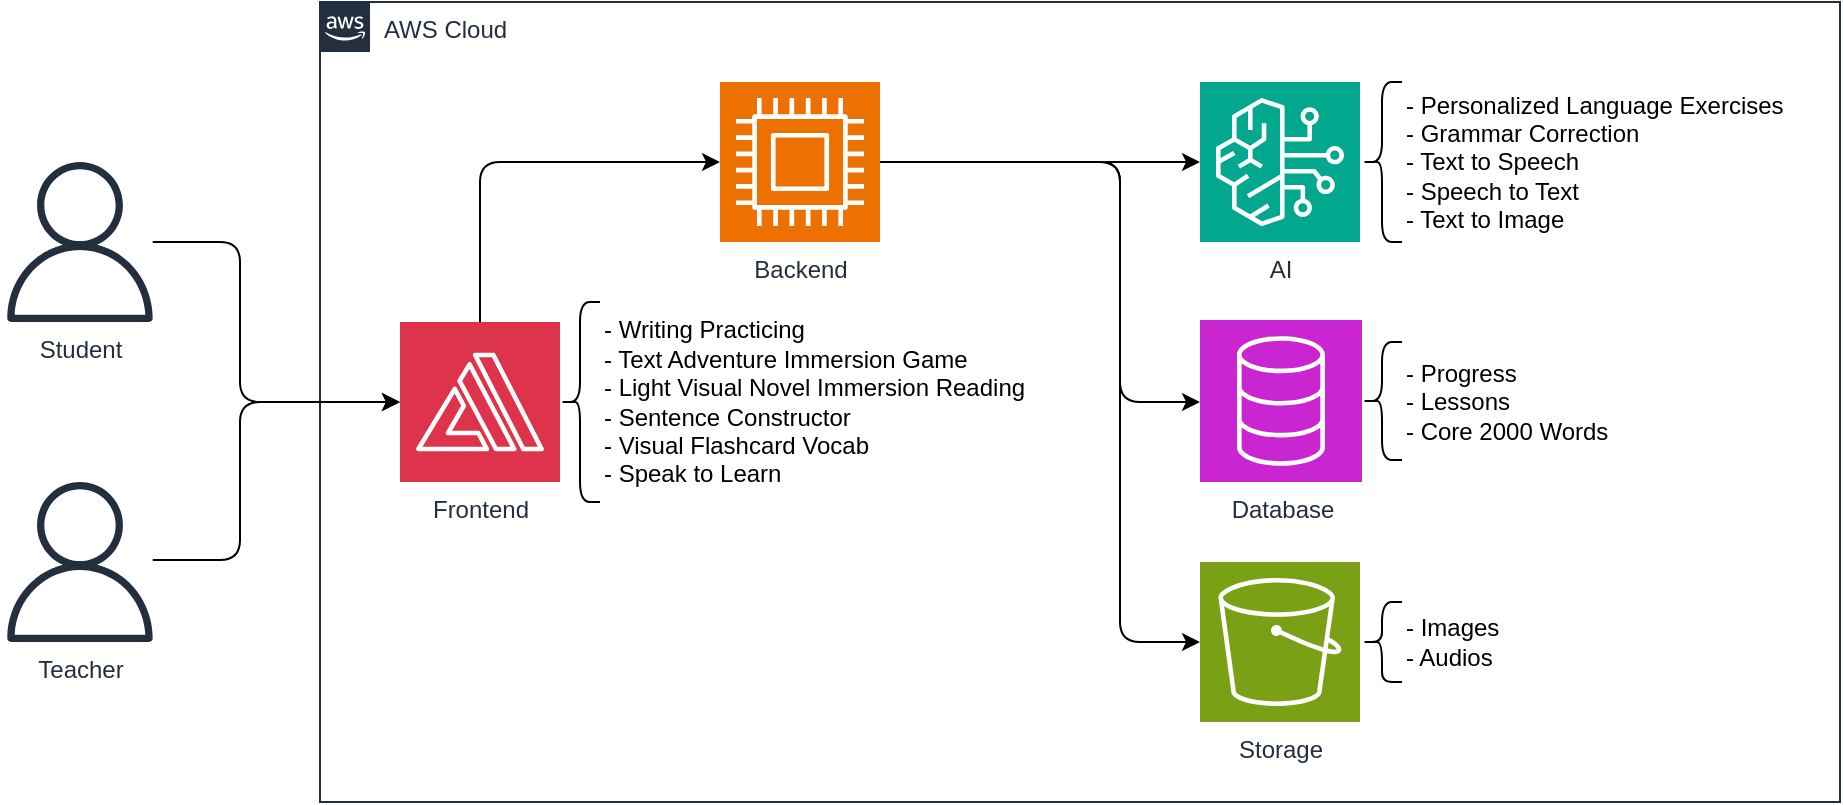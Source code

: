 <mxfile version="26.0.11">
  <diagram name="Page-1" id="Hk01fdB4jkvvHZxyG3Y6">
    <mxGraphModel dx="1224" dy="814" grid="1" gridSize="10" guides="1" tooltips="1" connect="1" arrows="1" fold="1" page="1" pageScale="1" pageWidth="850" pageHeight="1100" math="0" shadow="0">
      <root>
        <mxCell id="0" />
        <mxCell id="1" parent="0" />
        <mxCell id="A2Ggw8hq1gjowvri7o_E-24" style="edgeStyle=orthogonalEdgeStyle;rounded=1;orthogonalLoop=1;jettySize=auto;html=1;curved=0;" parent="1" source="A2Ggw8hq1gjowvri7o_E-1" target="KmJyJUYLlWiR-0wFwNjL-4" edge="1">
          <mxGeometry relative="1" as="geometry">
            <mxPoint x="280" y="200" as="targetPoint" />
            <Array as="points">
              <mxPoint x="280" y="200" />
              <mxPoint x="280" y="280" />
            </Array>
          </mxGeometry>
        </mxCell>
        <mxCell id="A2Ggw8hq1gjowvri7o_E-1" value="Student" style="sketch=0;outlineConnect=0;fontColor=#232F3E;gradientColor=none;fillColor=#232F3D;strokeColor=none;dashed=0;verticalLabelPosition=bottom;verticalAlign=top;align=center;html=1;fontSize=12;fontStyle=0;aspect=fixed;pointerEvents=1;shape=mxgraph.aws4.user;" parent="1" vertex="1">
          <mxGeometry x="160" y="160" width="80" height="80" as="geometry" />
        </mxCell>
        <mxCell id="A2Ggw8hq1gjowvri7o_E-2" value="Teacher" style="sketch=0;outlineConnect=0;fontColor=#232F3E;gradientColor=none;fillColor=#232F3D;strokeColor=none;dashed=0;verticalLabelPosition=bottom;verticalAlign=top;align=center;html=1;fontSize=12;fontStyle=0;aspect=fixed;pointerEvents=1;shape=mxgraph.aws4.user;" parent="1" vertex="1">
          <mxGeometry x="160" y="320" width="80" height="80" as="geometry" />
        </mxCell>
        <mxCell id="KmJyJUYLlWiR-0wFwNjL-2" value="AWS Cloud" style="points=[[0,0],[0.25,0],[0.5,0],[0.75,0],[1,0],[1,0.25],[1,0.5],[1,0.75],[1,1],[0.75,1],[0.5,1],[0.25,1],[0,1],[0,0.75],[0,0.5],[0,0.25]];outlineConnect=0;gradientColor=none;html=1;whiteSpace=wrap;fontSize=12;fontStyle=0;container=1;pointerEvents=0;collapsible=0;recursiveResize=0;shape=mxgraph.aws4.group;grIcon=mxgraph.aws4.group_aws_cloud_alt;strokeColor=#232F3E;fillColor=none;verticalAlign=top;align=left;spacingLeft=30;fontColor=#232F3E;dashed=0;" parent="1" vertex="1">
          <mxGeometry x="320" y="80" width="760" height="400" as="geometry" />
        </mxCell>
        <mxCell id="KmJyJUYLlWiR-0wFwNjL-10" style="edgeStyle=orthogonalEdgeStyle;rounded=1;orthogonalLoop=1;jettySize=auto;html=1;curved=0;" parent="KmJyJUYLlWiR-0wFwNjL-2" source="KmJyJUYLlWiR-0wFwNjL-3" target="KmJyJUYLlWiR-0wFwNjL-8" edge="1">
          <mxGeometry relative="1" as="geometry">
            <Array as="points">
              <mxPoint x="320" y="80" />
              <mxPoint x="320" y="80" />
            </Array>
          </mxGeometry>
        </mxCell>
        <mxCell id="KmJyJUYLlWiR-0wFwNjL-13" style="edgeStyle=orthogonalEdgeStyle;rounded=1;orthogonalLoop=1;jettySize=auto;html=1;curved=0;" parent="KmJyJUYLlWiR-0wFwNjL-2" source="KmJyJUYLlWiR-0wFwNjL-3" target="KmJyJUYLlWiR-0wFwNjL-5" edge="1">
          <mxGeometry relative="1" as="geometry">
            <Array as="points">
              <mxPoint x="400" y="80" />
              <mxPoint x="400" y="200" />
            </Array>
          </mxGeometry>
        </mxCell>
        <mxCell id="KmJyJUYLlWiR-0wFwNjL-3" value="Backend" style="sketch=0;points=[[0,0,0],[0.25,0,0],[0.5,0,0],[0.75,0,0],[1,0,0],[0,1,0],[0.25,1,0],[0.5,1,0],[0.75,1,0],[1,1,0],[0,0.25,0],[0,0.5,0],[0,0.75,0],[1,0.25,0],[1,0.5,0],[1,0.75,0]];outlineConnect=0;fontColor=#232F3E;fillColor=#ED7100;strokeColor=#ffffff;dashed=0;verticalLabelPosition=bottom;verticalAlign=top;align=center;html=1;fontSize=12;fontStyle=0;aspect=fixed;shape=mxgraph.aws4.resourceIcon;resIcon=mxgraph.aws4.compute;" parent="KmJyJUYLlWiR-0wFwNjL-2" vertex="1">
          <mxGeometry x="200" y="40" width="80" height="80" as="geometry" />
        </mxCell>
        <mxCell id="KmJyJUYLlWiR-0wFwNjL-7" style="edgeStyle=orthogonalEdgeStyle;rounded=1;orthogonalLoop=1;jettySize=auto;html=1;curved=0;" parent="KmJyJUYLlWiR-0wFwNjL-2" source="KmJyJUYLlWiR-0wFwNjL-4" target="KmJyJUYLlWiR-0wFwNjL-3" edge="1">
          <mxGeometry relative="1" as="geometry">
            <Array as="points">
              <mxPoint x="80" y="80" />
            </Array>
          </mxGeometry>
        </mxCell>
        <mxCell id="KmJyJUYLlWiR-0wFwNjL-4" value="Frontend" style="sketch=0;points=[[0,0,0],[0.25,0,0],[0.5,0,0],[0.75,0,0],[1,0,0],[0,1,0],[0.25,1,0],[0.5,1,0],[0.75,1,0],[1,1,0],[0,0.25,0],[0,0.5,0],[0,0.75,0],[1,0.25,0],[1,0.5,0],[1,0.75,0]];outlineConnect=0;fontColor=#232F3E;fillColor=#DD344C;strokeColor=#ffffff;dashed=0;verticalLabelPosition=bottom;verticalAlign=top;align=center;html=1;fontSize=12;fontStyle=0;aspect=fixed;shape=mxgraph.aws4.resourceIcon;resIcon=mxgraph.aws4.amplify;" parent="KmJyJUYLlWiR-0wFwNjL-2" vertex="1">
          <mxGeometry x="40" y="160" width="80" height="80" as="geometry" />
        </mxCell>
        <mxCell id="KmJyJUYLlWiR-0wFwNjL-5" value="Database" style="sketch=0;points=[[0,0,0],[0.25,0,0],[0.5,0,0],[0.75,0,0],[1,0,0],[0,1,0],[0.25,1,0],[0.5,1,0],[0.75,1,0],[1,1,0],[0,0.25,0],[0,0.5,0],[0,0.75,0],[1,0.25,0],[1,0.5,0],[1,0.75,0]];outlineConnect=0;fontColor=#232F3E;fillColor=#C925D1;strokeColor=#ffffff;dashed=0;verticalLabelPosition=bottom;verticalAlign=top;align=center;html=1;fontSize=12;fontStyle=0;aspect=fixed;shape=mxgraph.aws4.resourceIcon;resIcon=mxgraph.aws4.database;" parent="KmJyJUYLlWiR-0wFwNjL-2" vertex="1">
          <mxGeometry x="440" y="159" width="81" height="81" as="geometry" />
        </mxCell>
        <mxCell id="KmJyJUYLlWiR-0wFwNjL-8" value="AI" style="sketch=0;points=[[0,0,0],[0.25,0,0],[0.5,0,0],[0.75,0,0],[1,0,0],[0,1,0],[0.25,1,0],[0.5,1,0],[0.75,1,0],[1,1,0],[0,0.25,0],[0,0.5,0],[0,0.75,0],[1,0.25,0],[1,0.5,0],[1,0.75,0]];outlineConnect=0;fontColor=#232F3E;fillColor=#01A88D;strokeColor=#ffffff;dashed=0;verticalLabelPosition=bottom;verticalAlign=top;align=center;html=1;fontSize=12;fontStyle=0;aspect=fixed;shape=mxgraph.aws4.resourceIcon;resIcon=mxgraph.aws4.bedrock;" parent="KmJyJUYLlWiR-0wFwNjL-2" vertex="1">
          <mxGeometry x="440" y="40" width="80" height="80" as="geometry" />
        </mxCell>
        <mxCell id="KmJyJUYLlWiR-0wFwNjL-14" value="Storage" style="sketch=0;points=[[0,0,0],[0.25,0,0],[0.5,0,0],[0.75,0,0],[1,0,0],[0,1,0],[0.25,1,0],[0.5,1,0],[0.75,1,0],[1,1,0],[0,0.25,0],[0,0.5,0],[0,0.75,0],[1,0.25,0],[1,0.5,0],[1,0.75,0]];outlineConnect=0;fontColor=#232F3E;fillColor=#7AA116;strokeColor=#ffffff;dashed=0;verticalLabelPosition=bottom;verticalAlign=top;align=center;html=1;fontSize=12;fontStyle=0;aspect=fixed;shape=mxgraph.aws4.resourceIcon;resIcon=mxgraph.aws4.s3;" parent="KmJyJUYLlWiR-0wFwNjL-2" vertex="1">
          <mxGeometry x="440" y="280" width="80" height="80" as="geometry" />
        </mxCell>
        <mxCell id="KmJyJUYLlWiR-0wFwNjL-15" style="edgeStyle=orthogonalEdgeStyle;rounded=1;orthogonalLoop=1;jettySize=auto;html=1;entryX=0;entryY=0.5;entryDx=0;entryDy=0;entryPerimeter=0;curved=0;" parent="KmJyJUYLlWiR-0wFwNjL-2" source="KmJyJUYLlWiR-0wFwNjL-3" target="KmJyJUYLlWiR-0wFwNjL-14" edge="1">
          <mxGeometry relative="1" as="geometry">
            <Array as="points">
              <mxPoint x="400" y="80" />
              <mxPoint x="400" y="320" />
            </Array>
          </mxGeometry>
        </mxCell>
        <mxCell id="A2Ggw8hq1gjowvri7o_E-20" value="- Writing Practicing&lt;br&gt;- Text Adventure Immersion Game&lt;br&gt;- Light Visual Novel Immersion Reading&lt;br&gt;- Sentence Constructor&lt;br&gt;- Visual Flashcard Vocab&lt;br&gt;- Speak to Learn" style="text;align=left;verticalAlign=middle;resizable=0;points=[];autosize=1;strokeColor=none;fillColor=none;spacing=2;html=1;" parent="KmJyJUYLlWiR-0wFwNjL-2" vertex="1">
          <mxGeometry x="140" y="150" width="230" height="100" as="geometry" />
        </mxCell>
        <mxCell id="KmJyJUYLlWiR-0wFwNjL-17" value="" style="shape=curlyBracket;whiteSpace=wrap;html=1;rounded=1;labelPosition=left;verticalLabelPosition=middle;align=right;verticalAlign=middle;" parent="KmJyJUYLlWiR-0wFwNjL-2" vertex="1">
          <mxGeometry x="120" y="150" width="20" height="100" as="geometry" />
        </mxCell>
        <mxCell id="KmJyJUYLlWiR-0wFwNjL-18" value="- Personalized Language E&lt;span style=&quot;background-color: transparent; color: light-dark(rgb(0, 0, 0), rgb(255, 255, 255));&quot;&gt;xercises&lt;/span&gt;&lt;div&gt;- Grammar Correction&lt;br&gt;&lt;div&gt;&lt;div&gt;- Text to Speech&lt;/div&gt;&lt;/div&gt;&lt;div&gt;- Speech to Text&lt;/div&gt;&lt;div&gt;- Text to Image&lt;/div&gt;&lt;/div&gt;" style="text;align=left;verticalAlign=middle;resizable=0;points=[];autosize=1;strokeColor=none;fillColor=none;spacing=2;html=1;" parent="KmJyJUYLlWiR-0wFwNjL-2" vertex="1">
          <mxGeometry x="541" y="35" width="210" height="90" as="geometry" />
        </mxCell>
        <mxCell id="KmJyJUYLlWiR-0wFwNjL-19" value="" style="shape=curlyBracket;whiteSpace=wrap;html=1;rounded=1;labelPosition=left;verticalLabelPosition=middle;align=right;verticalAlign=middle;" parent="KmJyJUYLlWiR-0wFwNjL-2" vertex="1">
          <mxGeometry x="521" y="40" width="20" height="80" as="geometry" />
        </mxCell>
        <mxCell id="KmJyJUYLlWiR-0wFwNjL-20" value="- Progress&lt;div&gt;- Lessons&lt;/div&gt;&lt;div&gt;- Core 2000 Words&lt;/div&gt;" style="text;align=left;verticalAlign=middle;resizable=0;points=[];autosize=1;strokeColor=none;fillColor=none;spacing=2;html=1;" parent="KmJyJUYLlWiR-0wFwNjL-2" vertex="1">
          <mxGeometry x="541" y="169.5" width="120" height="60" as="geometry" />
        </mxCell>
        <mxCell id="KmJyJUYLlWiR-0wFwNjL-21" value="" style="shape=curlyBracket;whiteSpace=wrap;html=1;rounded=1;labelPosition=left;verticalLabelPosition=middle;align=right;verticalAlign=middle;" parent="KmJyJUYLlWiR-0wFwNjL-2" vertex="1">
          <mxGeometry x="521" y="170" width="20" height="59" as="geometry" />
        </mxCell>
        <mxCell id="KmJyJUYLlWiR-0wFwNjL-22" value="- Images&lt;div&gt;- Audios&lt;/div&gt;" style="text;align=left;verticalAlign=middle;resizable=0;points=[];autosize=1;strokeColor=none;fillColor=none;spacing=2;html=1;" parent="KmJyJUYLlWiR-0wFwNjL-2" vertex="1">
          <mxGeometry x="541" y="300" width="70" height="40" as="geometry" />
        </mxCell>
        <mxCell id="KmJyJUYLlWiR-0wFwNjL-23" value="" style="shape=curlyBracket;whiteSpace=wrap;html=1;rounded=1;labelPosition=left;verticalLabelPosition=middle;align=right;verticalAlign=middle;" parent="KmJyJUYLlWiR-0wFwNjL-2" vertex="1">
          <mxGeometry x="521" y="300" width="20" height="40" as="geometry" />
        </mxCell>
        <mxCell id="KmJyJUYLlWiR-0wFwNjL-6" style="edgeStyle=orthogonalEdgeStyle;rounded=1;orthogonalLoop=1;jettySize=auto;html=1;entryX=0;entryY=0.5;entryDx=0;entryDy=0;entryPerimeter=0;curved=0;" parent="1" source="A2Ggw8hq1gjowvri7o_E-2" target="KmJyJUYLlWiR-0wFwNjL-4" edge="1">
          <mxGeometry relative="1" as="geometry">
            <Array as="points">
              <mxPoint x="280" y="359" />
              <mxPoint x="280" y="280" />
            </Array>
          </mxGeometry>
        </mxCell>
      </root>
    </mxGraphModel>
  </diagram>
</mxfile>
